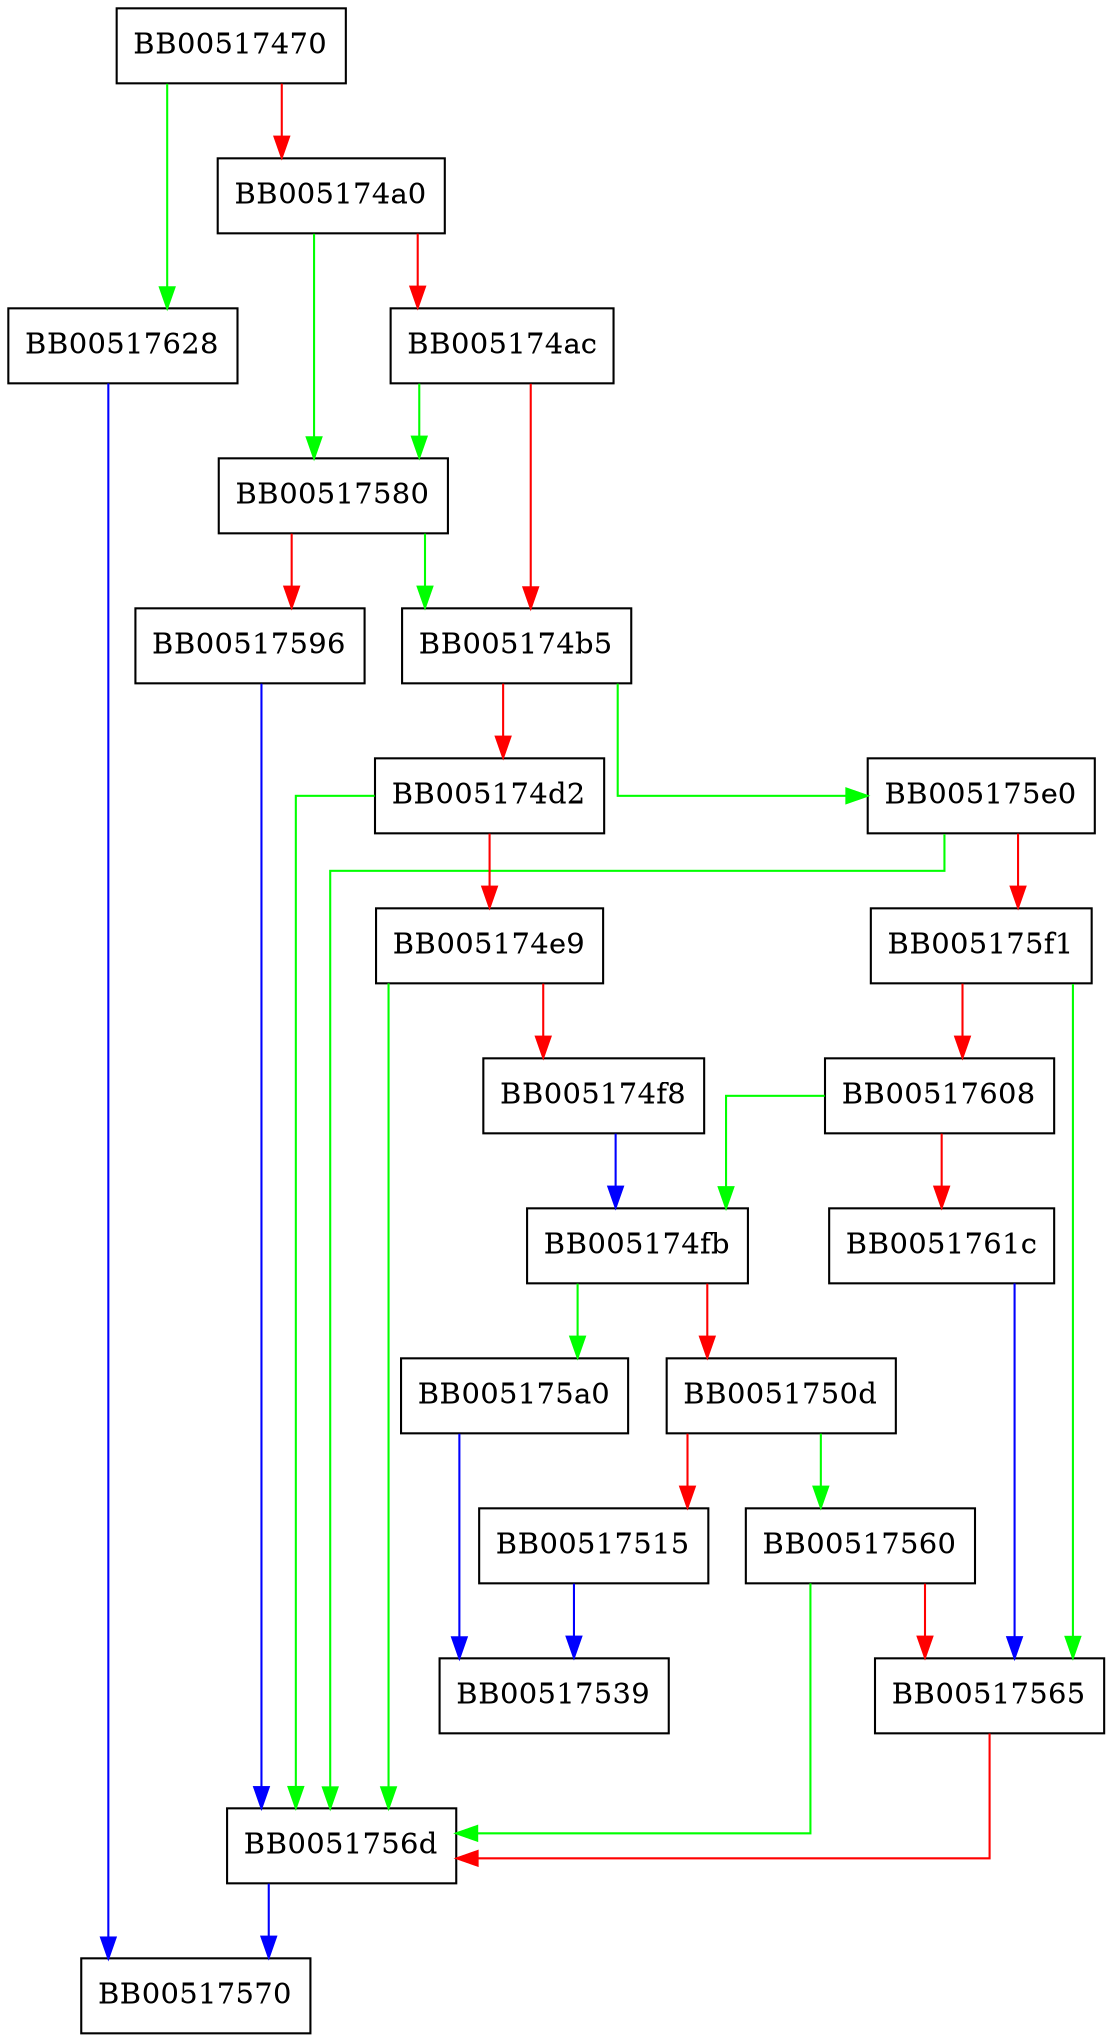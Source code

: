 digraph ASN1_TIME_adj {
  node [shape="box"];
  graph [splines=ortho];
  BB00517470 -> BB00517628 [color="green"];
  BB00517470 -> BB005174a0 [color="red"];
  BB005174a0 -> BB00517580 [color="green"];
  BB005174a0 -> BB005174ac [color="red"];
  BB005174ac -> BB00517580 [color="green"];
  BB005174ac -> BB005174b5 [color="red"];
  BB005174b5 -> BB005175e0 [color="green"];
  BB005174b5 -> BB005174d2 [color="red"];
  BB005174d2 -> BB0051756d [color="green"];
  BB005174d2 -> BB005174e9 [color="red"];
  BB005174e9 -> BB0051756d [color="green"];
  BB005174e9 -> BB005174f8 [color="red"];
  BB005174f8 -> BB005174fb [color="blue"];
  BB005174fb -> BB005175a0 [color="green"];
  BB005174fb -> BB0051750d [color="red"];
  BB0051750d -> BB00517560 [color="green"];
  BB0051750d -> BB00517515 [color="red"];
  BB00517515 -> BB00517539 [color="blue"];
  BB00517560 -> BB0051756d [color="green"];
  BB00517560 -> BB00517565 [color="red"];
  BB00517565 -> BB0051756d [color="red"];
  BB0051756d -> BB00517570 [color="blue"];
  BB00517580 -> BB005174b5 [color="green"];
  BB00517580 -> BB00517596 [color="red"];
  BB00517596 -> BB0051756d [color="blue"];
  BB005175a0 -> BB00517539 [color="blue"];
  BB005175e0 -> BB0051756d [color="green"];
  BB005175e0 -> BB005175f1 [color="red"];
  BB005175f1 -> BB00517565 [color="green"];
  BB005175f1 -> BB00517608 [color="red"];
  BB00517608 -> BB005174fb [color="green"];
  BB00517608 -> BB0051761c [color="red"];
  BB0051761c -> BB00517565 [color="blue"];
  BB00517628 -> BB00517570 [color="blue"];
}